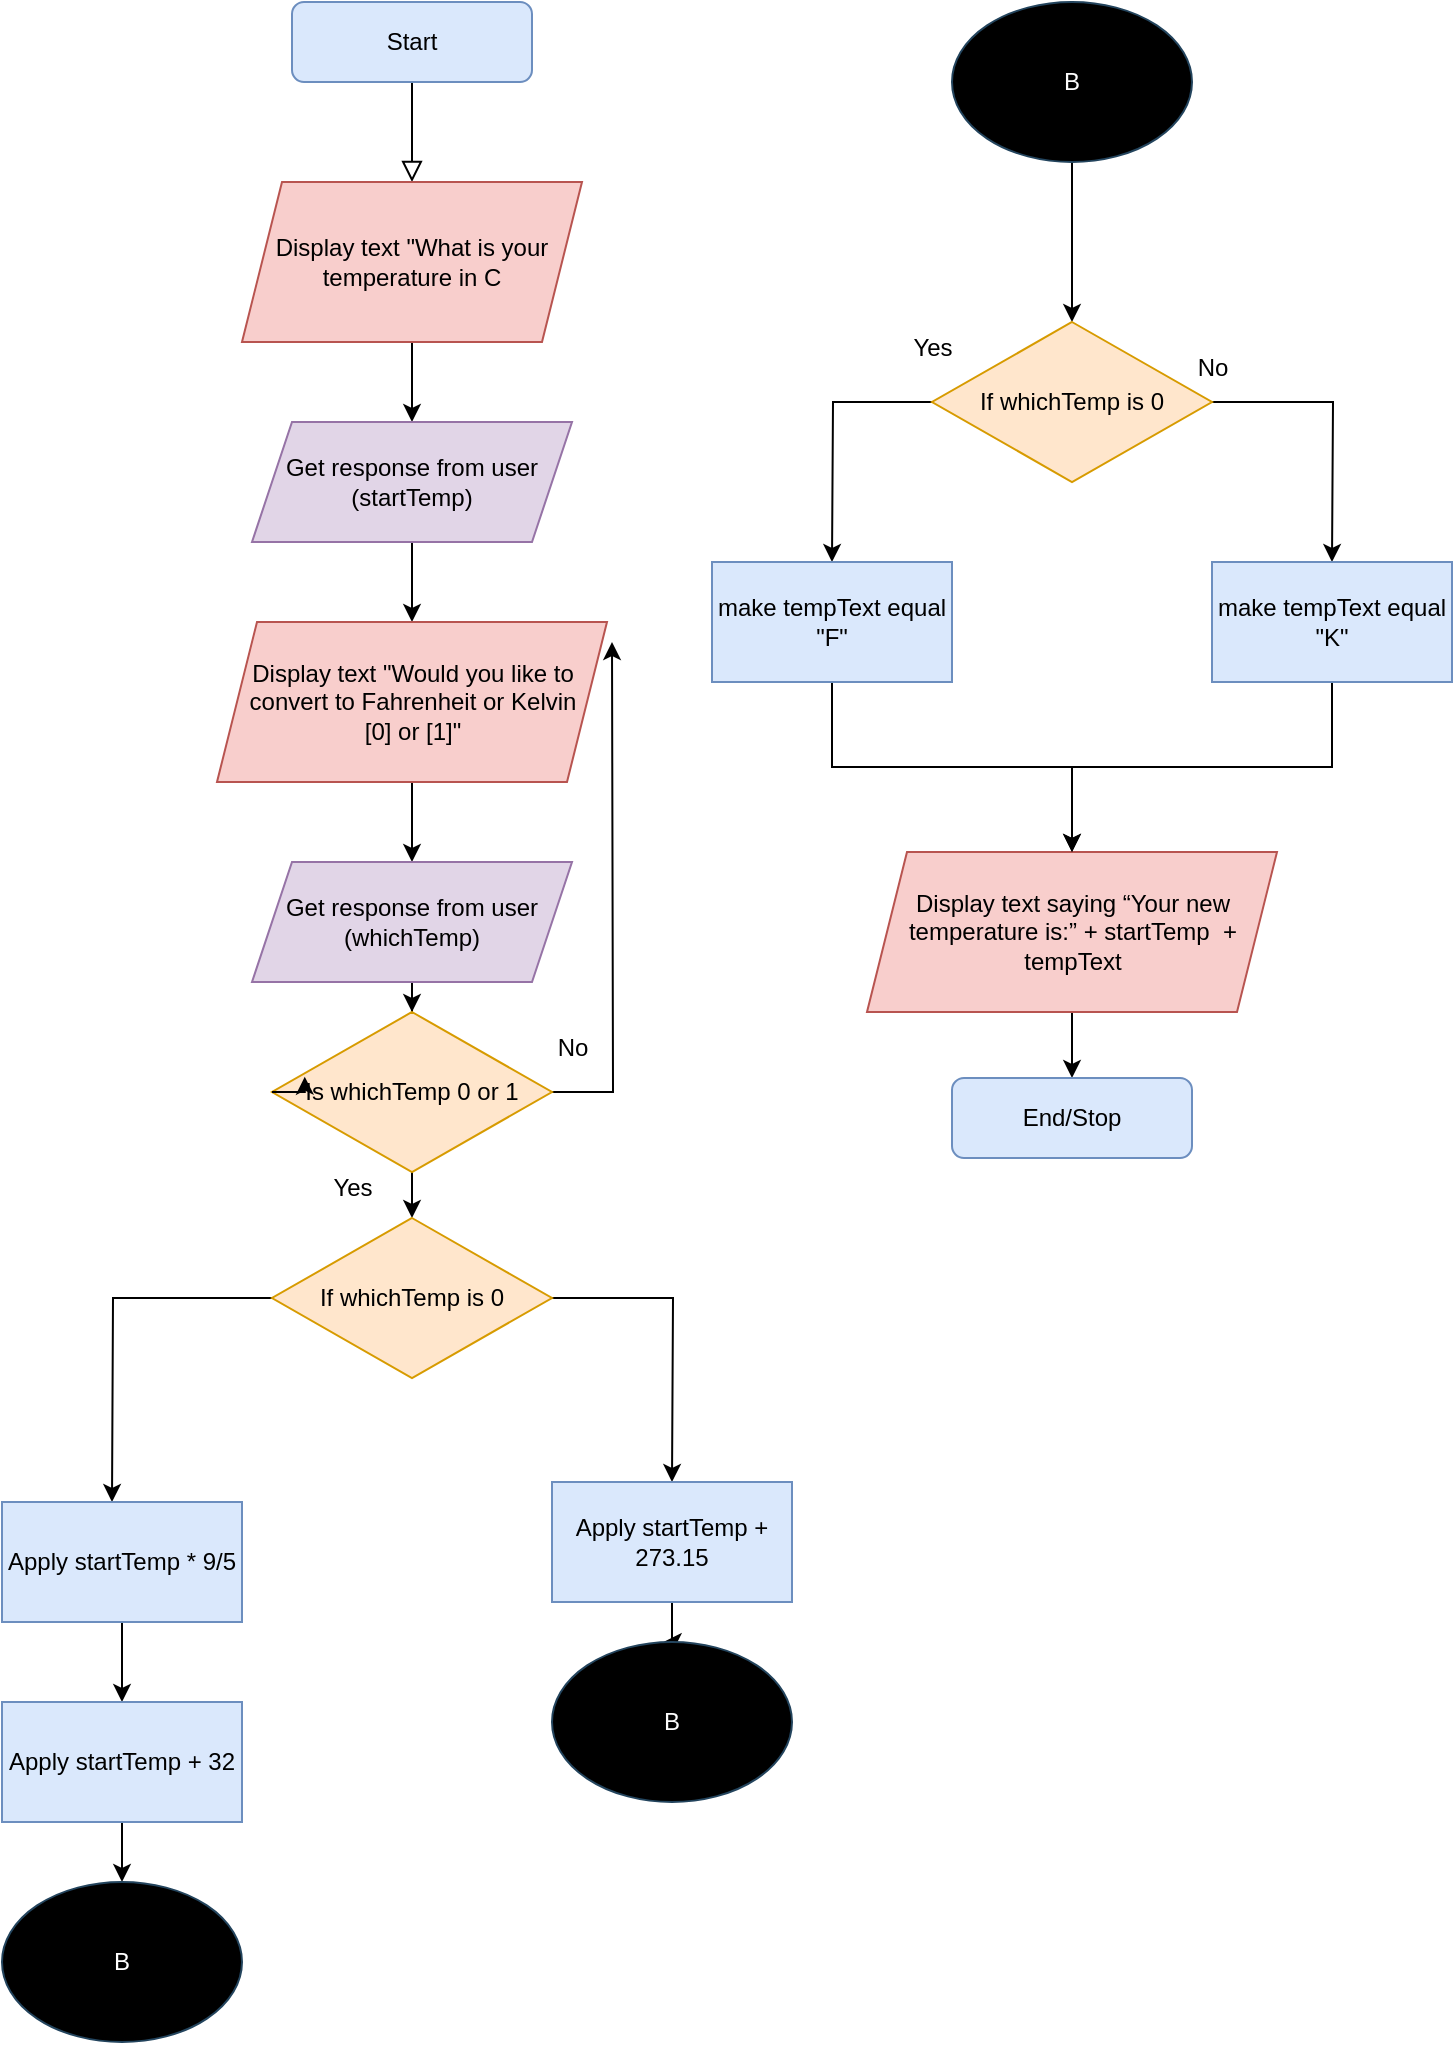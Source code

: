 <mxfile version="21.7.1" type="github">
  <diagram id="C5RBs43oDa-KdzZeNtuy" name="Page-1">
    <mxGraphModel dx="375" dy="656" grid="1" gridSize="10" guides="1" tooltips="1" connect="1" arrows="1" fold="1" page="1" pageScale="1" pageWidth="827" pageHeight="1169" math="0" shadow="0">
      <root>
        <mxCell id="WIyWlLk6GJQsqaUBKTNV-0" />
        <mxCell id="WIyWlLk6GJQsqaUBKTNV-1" parent="WIyWlLk6GJQsqaUBKTNV-0" />
        <mxCell id="WIyWlLk6GJQsqaUBKTNV-2" value="" style="rounded=0;html=1;jettySize=auto;orthogonalLoop=1;fontSize=11;endArrow=block;endFill=0;endSize=8;strokeWidth=1;shadow=0;labelBackgroundColor=none;edgeStyle=orthogonalEdgeStyle;" parent="WIyWlLk6GJQsqaUBKTNV-1" source="WIyWlLk6GJQsqaUBKTNV-3" edge="1">
          <mxGeometry relative="1" as="geometry">
            <mxPoint x="220" y="170" as="targetPoint" />
          </mxGeometry>
        </mxCell>
        <mxCell id="WIyWlLk6GJQsqaUBKTNV-3" value="Start" style="rounded=1;whiteSpace=wrap;html=1;fontSize=12;glass=0;strokeWidth=1;shadow=0;fillColor=#dae8fc;strokeColor=#6c8ebf;" parent="WIyWlLk6GJQsqaUBKTNV-1" vertex="1">
          <mxGeometry x="160" y="80" width="120" height="40" as="geometry" />
        </mxCell>
        <mxCell id="uWkVmEuGg1Xg9aMCvQ_A-4" style="edgeStyle=orthogonalEdgeStyle;rounded=0;orthogonalLoop=1;jettySize=auto;html=1;entryX=0.5;entryY=0;entryDx=0;entryDy=0;" edge="1" parent="WIyWlLk6GJQsqaUBKTNV-1" source="uWkVmEuGg1Xg9aMCvQ_A-0" target="uWkVmEuGg1Xg9aMCvQ_A-2">
          <mxGeometry relative="1" as="geometry" />
        </mxCell>
        <mxCell id="uWkVmEuGg1Xg9aMCvQ_A-0" value="Display text &quot;What is your temperature in C" style="shape=parallelogram;perimeter=parallelogramPerimeter;whiteSpace=wrap;html=1;fixedSize=1;fillColor=#f8cecc;strokeColor=#b85450;" vertex="1" parent="WIyWlLk6GJQsqaUBKTNV-1">
          <mxGeometry x="135" y="170" width="170" height="80" as="geometry" />
        </mxCell>
        <mxCell id="uWkVmEuGg1Xg9aMCvQ_A-6" style="edgeStyle=orthogonalEdgeStyle;rounded=0;orthogonalLoop=1;jettySize=auto;html=1;entryX=0.5;entryY=0;entryDx=0;entryDy=0;" edge="1" parent="WIyWlLk6GJQsqaUBKTNV-1" source="uWkVmEuGg1Xg9aMCvQ_A-2" target="uWkVmEuGg1Xg9aMCvQ_A-5">
          <mxGeometry relative="1" as="geometry" />
        </mxCell>
        <mxCell id="uWkVmEuGg1Xg9aMCvQ_A-2" value="Get response from user&lt;br&gt;(startTemp)" style="shape=parallelogram;perimeter=parallelogramPerimeter;whiteSpace=wrap;html=1;fixedSize=1;fillColor=#e1d5e7;strokeColor=#9673a6;" vertex="1" parent="WIyWlLk6GJQsqaUBKTNV-1">
          <mxGeometry x="140" y="290" width="160" height="60" as="geometry" />
        </mxCell>
        <mxCell id="uWkVmEuGg1Xg9aMCvQ_A-8" style="edgeStyle=orthogonalEdgeStyle;rounded=0;orthogonalLoop=1;jettySize=auto;html=1;entryX=0.5;entryY=0;entryDx=0;entryDy=0;" edge="1" parent="WIyWlLk6GJQsqaUBKTNV-1" source="uWkVmEuGg1Xg9aMCvQ_A-5" target="uWkVmEuGg1Xg9aMCvQ_A-7">
          <mxGeometry relative="1" as="geometry" />
        </mxCell>
        <mxCell id="uWkVmEuGg1Xg9aMCvQ_A-5" value="Display text &quot;Would you like to convert to Fahrenheit or Kelvin&lt;br&gt;[0] or [1]&quot;" style="shape=parallelogram;perimeter=parallelogramPerimeter;whiteSpace=wrap;html=1;fixedSize=1;fillColor=#f8cecc;strokeColor=#b85450;" vertex="1" parent="WIyWlLk6GJQsqaUBKTNV-1">
          <mxGeometry x="122.5" y="390" width="195" height="80" as="geometry" />
        </mxCell>
        <mxCell id="uWkVmEuGg1Xg9aMCvQ_A-10" style="edgeStyle=orthogonalEdgeStyle;rounded=0;orthogonalLoop=1;jettySize=auto;html=1;" edge="1" parent="WIyWlLk6GJQsqaUBKTNV-1" source="uWkVmEuGg1Xg9aMCvQ_A-7" target="uWkVmEuGg1Xg9aMCvQ_A-9">
          <mxGeometry relative="1" as="geometry" />
        </mxCell>
        <mxCell id="uWkVmEuGg1Xg9aMCvQ_A-7" value="Get response from user&lt;br&gt;(whichTemp)" style="shape=parallelogram;perimeter=parallelogramPerimeter;whiteSpace=wrap;html=1;fixedSize=1;fillColor=#e1d5e7;strokeColor=#9673a6;" vertex="1" parent="WIyWlLk6GJQsqaUBKTNV-1">
          <mxGeometry x="140" y="510" width="160" height="60" as="geometry" />
        </mxCell>
        <mxCell id="uWkVmEuGg1Xg9aMCvQ_A-12" style="edgeStyle=orthogonalEdgeStyle;rounded=0;orthogonalLoop=1;jettySize=auto;html=1;" edge="1" parent="WIyWlLk6GJQsqaUBKTNV-1" source="uWkVmEuGg1Xg9aMCvQ_A-9">
          <mxGeometry relative="1" as="geometry">
            <mxPoint x="320" y="400" as="targetPoint" />
          </mxGeometry>
        </mxCell>
        <mxCell id="uWkVmEuGg1Xg9aMCvQ_A-17" style="edgeStyle=orthogonalEdgeStyle;rounded=0;orthogonalLoop=1;jettySize=auto;html=1;entryX=0.5;entryY=0;entryDx=0;entryDy=0;" edge="1" parent="WIyWlLk6GJQsqaUBKTNV-1" source="uWkVmEuGg1Xg9aMCvQ_A-9" target="uWkVmEuGg1Xg9aMCvQ_A-16">
          <mxGeometry relative="1" as="geometry" />
        </mxCell>
        <mxCell id="uWkVmEuGg1Xg9aMCvQ_A-9" value="Is whichTemp 0 or 1" style="rhombus;whiteSpace=wrap;html=1;fillColor=#ffe6cc;strokeColor=#d79b00;" vertex="1" parent="WIyWlLk6GJQsqaUBKTNV-1">
          <mxGeometry x="150" y="585" width="140" height="80" as="geometry" />
        </mxCell>
        <mxCell id="uWkVmEuGg1Xg9aMCvQ_A-11" value="No" style="text;html=1;align=center;verticalAlign=middle;resizable=0;points=[];autosize=1;strokeColor=none;fillColor=none;" vertex="1" parent="WIyWlLk6GJQsqaUBKTNV-1">
          <mxGeometry x="280" y="588" width="40" height="30" as="geometry" />
        </mxCell>
        <mxCell id="uWkVmEuGg1Xg9aMCvQ_A-14" value="Yes" style="text;html=1;align=center;verticalAlign=middle;resizable=0;points=[];autosize=1;strokeColor=none;fillColor=none;" vertex="1" parent="WIyWlLk6GJQsqaUBKTNV-1">
          <mxGeometry x="170" y="658" width="40" height="30" as="geometry" />
        </mxCell>
        <mxCell id="uWkVmEuGg1Xg9aMCvQ_A-18" style="edgeStyle=orthogonalEdgeStyle;rounded=0;orthogonalLoop=1;jettySize=auto;html=1;" edge="1" parent="WIyWlLk6GJQsqaUBKTNV-1" source="uWkVmEuGg1Xg9aMCvQ_A-16">
          <mxGeometry relative="1" as="geometry">
            <mxPoint x="350" y="820" as="targetPoint" />
          </mxGeometry>
        </mxCell>
        <mxCell id="uWkVmEuGg1Xg9aMCvQ_A-19" style="edgeStyle=orthogonalEdgeStyle;rounded=0;orthogonalLoop=1;jettySize=auto;html=1;" edge="1" parent="WIyWlLk6GJQsqaUBKTNV-1" source="uWkVmEuGg1Xg9aMCvQ_A-16">
          <mxGeometry relative="1" as="geometry">
            <mxPoint x="70" y="830" as="targetPoint" />
          </mxGeometry>
        </mxCell>
        <mxCell id="uWkVmEuGg1Xg9aMCvQ_A-16" value="If whichTemp is 0" style="rhombus;whiteSpace=wrap;html=1;fillColor=#ffe6cc;strokeColor=#d79b00;" vertex="1" parent="WIyWlLk6GJQsqaUBKTNV-1">
          <mxGeometry x="150" y="688" width="140" height="80" as="geometry" />
        </mxCell>
        <mxCell id="uWkVmEuGg1Xg9aMCvQ_A-21" style="edgeStyle=orthogonalEdgeStyle;rounded=0;orthogonalLoop=1;jettySize=auto;html=1;" edge="1" parent="WIyWlLk6GJQsqaUBKTNV-1" source="uWkVmEuGg1Xg9aMCvQ_A-20">
          <mxGeometry relative="1" as="geometry">
            <mxPoint x="75" y="930" as="targetPoint" />
          </mxGeometry>
        </mxCell>
        <mxCell id="uWkVmEuGg1Xg9aMCvQ_A-20" value="Apply startTemp * 9/5" style="rounded=0;whiteSpace=wrap;html=1;fillColor=#dae8fc;strokeColor=#6c8ebf;" vertex="1" parent="WIyWlLk6GJQsqaUBKTNV-1">
          <mxGeometry x="15" y="830" width="120" height="60" as="geometry" />
        </mxCell>
        <mxCell id="uWkVmEuGg1Xg9aMCvQ_A-26" style="edgeStyle=orthogonalEdgeStyle;rounded=0;orthogonalLoop=1;jettySize=auto;html=1;entryX=0.5;entryY=0;entryDx=0;entryDy=0;" edge="1" parent="WIyWlLk6GJQsqaUBKTNV-1" source="uWkVmEuGg1Xg9aMCvQ_A-23" target="uWkVmEuGg1Xg9aMCvQ_A-25">
          <mxGeometry relative="1" as="geometry" />
        </mxCell>
        <mxCell id="uWkVmEuGg1Xg9aMCvQ_A-23" value="Apply startTemp + 32" style="rounded=0;whiteSpace=wrap;html=1;fillColor=#dae8fc;strokeColor=#6c8ebf;" vertex="1" parent="WIyWlLk6GJQsqaUBKTNV-1">
          <mxGeometry x="15" y="930" width="120" height="60" as="geometry" />
        </mxCell>
        <mxCell id="uWkVmEuGg1Xg9aMCvQ_A-29" style="edgeStyle=orthogonalEdgeStyle;rounded=0;orthogonalLoop=1;jettySize=auto;html=1;entryX=0.465;entryY=0.009;entryDx=0;entryDy=0;entryPerimeter=0;" edge="1" parent="WIyWlLk6GJQsqaUBKTNV-1" source="uWkVmEuGg1Xg9aMCvQ_A-24" target="uWkVmEuGg1Xg9aMCvQ_A-28">
          <mxGeometry relative="1" as="geometry" />
        </mxCell>
        <mxCell id="uWkVmEuGg1Xg9aMCvQ_A-24" value="Apply startTemp + 273.15" style="rounded=0;whiteSpace=wrap;html=1;fillColor=#dae8fc;strokeColor=#6c8ebf;" vertex="1" parent="WIyWlLk6GJQsqaUBKTNV-1">
          <mxGeometry x="290" y="820" width="120" height="60" as="geometry" />
        </mxCell>
        <mxCell id="uWkVmEuGg1Xg9aMCvQ_A-25" value="&lt;font color=&quot;#ffffff&quot;&gt;B&lt;/font&gt;" style="ellipse;whiteSpace=wrap;html=1;fillColor=#000000;strokeColor=#23445d;" vertex="1" parent="WIyWlLk6GJQsqaUBKTNV-1">
          <mxGeometry x="15" y="1020" width="120" height="80" as="geometry" />
        </mxCell>
        <mxCell id="uWkVmEuGg1Xg9aMCvQ_A-28" value="&lt;font color=&quot;#fcfcfc&quot;&gt;B&lt;/font&gt;" style="ellipse;whiteSpace=wrap;html=1;fillColor=#000000;strokeColor=#23445d;" vertex="1" parent="WIyWlLk6GJQsqaUBKTNV-1">
          <mxGeometry x="290" y="900" width="120" height="80" as="geometry" />
        </mxCell>
        <mxCell id="uWkVmEuGg1Xg9aMCvQ_A-40" style="edgeStyle=orthogonalEdgeStyle;rounded=0;orthogonalLoop=1;jettySize=auto;html=1;entryX=0.5;entryY=0;entryDx=0;entryDy=0;" edge="1" parent="WIyWlLk6GJQsqaUBKTNV-1" source="uWkVmEuGg1Xg9aMCvQ_A-30" target="uWkVmEuGg1Xg9aMCvQ_A-35">
          <mxGeometry relative="1" as="geometry" />
        </mxCell>
        <mxCell id="uWkVmEuGg1Xg9aMCvQ_A-30" value="&lt;font color=&quot;#fcfcfc&quot;&gt;B&lt;/font&gt;" style="ellipse;whiteSpace=wrap;html=1;fillColor=#000000;strokeColor=#23445d;" vertex="1" parent="WIyWlLk6GJQsqaUBKTNV-1">
          <mxGeometry x="490" y="80" width="120" height="80" as="geometry" />
        </mxCell>
        <mxCell id="uWkVmEuGg1Xg9aMCvQ_A-46" style="edgeStyle=orthogonalEdgeStyle;rounded=0;orthogonalLoop=1;jettySize=auto;html=1;entryX=0.5;entryY=0;entryDx=0;entryDy=0;" edge="1" parent="WIyWlLk6GJQsqaUBKTNV-1" source="uWkVmEuGg1Xg9aMCvQ_A-31" target="uWkVmEuGg1Xg9aMCvQ_A-45">
          <mxGeometry relative="1" as="geometry" />
        </mxCell>
        <mxCell id="uWkVmEuGg1Xg9aMCvQ_A-31" value="Display text saying&amp;nbsp;“Your new temperature is:” + startTemp&amp;nbsp; + tempText" style="shape=parallelogram;perimeter=parallelogramPerimeter;whiteSpace=wrap;html=1;fixedSize=1;fillColor=#f8cecc;strokeColor=#b85450;" vertex="1" parent="WIyWlLk6GJQsqaUBKTNV-1">
          <mxGeometry x="447.5" y="505" width="205" height="80" as="geometry" />
        </mxCell>
        <mxCell id="uWkVmEuGg1Xg9aMCvQ_A-34" style="edgeStyle=orthogonalEdgeStyle;rounded=0;orthogonalLoop=1;jettySize=auto;html=1;exitX=0;exitY=0.5;exitDx=0;exitDy=0;entryX=0.117;entryY=0.404;entryDx=0;entryDy=0;entryPerimeter=0;" edge="1" parent="WIyWlLk6GJQsqaUBKTNV-1" source="uWkVmEuGg1Xg9aMCvQ_A-9" target="uWkVmEuGg1Xg9aMCvQ_A-9">
          <mxGeometry relative="1" as="geometry" />
        </mxCell>
        <mxCell id="uWkVmEuGg1Xg9aMCvQ_A-36" style="edgeStyle=orthogonalEdgeStyle;rounded=0;orthogonalLoop=1;jettySize=auto;html=1;" edge="1" parent="WIyWlLk6GJQsqaUBKTNV-1" source="uWkVmEuGg1Xg9aMCvQ_A-35">
          <mxGeometry relative="1" as="geometry">
            <mxPoint x="430" y="360" as="targetPoint" />
          </mxGeometry>
        </mxCell>
        <mxCell id="uWkVmEuGg1Xg9aMCvQ_A-37" style="edgeStyle=orthogonalEdgeStyle;rounded=0;orthogonalLoop=1;jettySize=auto;html=1;" edge="1" parent="WIyWlLk6GJQsqaUBKTNV-1" source="uWkVmEuGg1Xg9aMCvQ_A-35">
          <mxGeometry relative="1" as="geometry">
            <mxPoint x="680" y="360" as="targetPoint" />
          </mxGeometry>
        </mxCell>
        <mxCell id="uWkVmEuGg1Xg9aMCvQ_A-35" value="If whichTemp is 0" style="rhombus;whiteSpace=wrap;html=1;fillColor=#ffe6cc;strokeColor=#d79b00;" vertex="1" parent="WIyWlLk6GJQsqaUBKTNV-1">
          <mxGeometry x="480" y="240" width="140" height="80" as="geometry" />
        </mxCell>
        <mxCell id="uWkVmEuGg1Xg9aMCvQ_A-43" style="edgeStyle=orthogonalEdgeStyle;rounded=0;orthogonalLoop=1;jettySize=auto;html=1;" edge="1" parent="WIyWlLk6GJQsqaUBKTNV-1" source="uWkVmEuGg1Xg9aMCvQ_A-38" target="uWkVmEuGg1Xg9aMCvQ_A-31">
          <mxGeometry relative="1" as="geometry" />
        </mxCell>
        <mxCell id="uWkVmEuGg1Xg9aMCvQ_A-38" value="make tempText equal &quot;F&quot;" style="rounded=0;whiteSpace=wrap;html=1;fillColor=#dae8fc;strokeColor=#6c8ebf;" vertex="1" parent="WIyWlLk6GJQsqaUBKTNV-1">
          <mxGeometry x="370" y="360" width="120" height="60" as="geometry" />
        </mxCell>
        <mxCell id="uWkVmEuGg1Xg9aMCvQ_A-44" style="edgeStyle=orthogonalEdgeStyle;rounded=0;orthogonalLoop=1;jettySize=auto;html=1;" edge="1" parent="WIyWlLk6GJQsqaUBKTNV-1" source="uWkVmEuGg1Xg9aMCvQ_A-39" target="uWkVmEuGg1Xg9aMCvQ_A-31">
          <mxGeometry relative="1" as="geometry" />
        </mxCell>
        <mxCell id="uWkVmEuGg1Xg9aMCvQ_A-39" value="make tempText equal &quot;K&quot;" style="rounded=0;whiteSpace=wrap;html=1;fillColor=#dae8fc;strokeColor=#6c8ebf;" vertex="1" parent="WIyWlLk6GJQsqaUBKTNV-1">
          <mxGeometry x="620" y="360" width="120" height="60" as="geometry" />
        </mxCell>
        <mxCell id="uWkVmEuGg1Xg9aMCvQ_A-41" value="No" style="text;html=1;align=center;verticalAlign=middle;resizable=0;points=[];autosize=1;strokeColor=none;fillColor=none;" vertex="1" parent="WIyWlLk6GJQsqaUBKTNV-1">
          <mxGeometry x="600" y="248" width="40" height="30" as="geometry" />
        </mxCell>
        <mxCell id="uWkVmEuGg1Xg9aMCvQ_A-42" value="Yes" style="text;html=1;align=center;verticalAlign=middle;resizable=0;points=[];autosize=1;strokeColor=none;fillColor=none;" vertex="1" parent="WIyWlLk6GJQsqaUBKTNV-1">
          <mxGeometry x="460" y="238" width="40" height="30" as="geometry" />
        </mxCell>
        <mxCell id="uWkVmEuGg1Xg9aMCvQ_A-45" value="End/Stop" style="rounded=1;whiteSpace=wrap;html=1;fontSize=12;glass=0;strokeWidth=1;shadow=0;fillColor=#dae8fc;strokeColor=#6c8ebf;" vertex="1" parent="WIyWlLk6GJQsqaUBKTNV-1">
          <mxGeometry x="490" y="618" width="120" height="40" as="geometry" />
        </mxCell>
      </root>
    </mxGraphModel>
  </diagram>
</mxfile>
